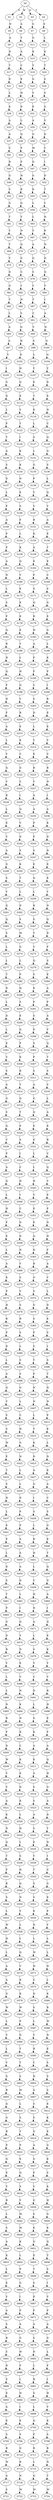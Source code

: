strict digraph  {
	S0 -> S1 [ label = G ];
	S0 -> S2 [ label = W ];
	S0 -> S3 [ label = D ];
	S0 -> S4 [ label = T ];
	S1 -> S5 [ label = N ];
	S2 -> S6 [ label = A ];
	S3 -> S7 [ label = G ];
	S4 -> S8 [ label = E ];
	S5 -> S9 [ label = A ];
	S6 -> S10 [ label = T ];
	S7 -> S11 [ label = G ];
	S8 -> S12 [ label = L ];
	S9 -> S13 [ label = D ];
	S10 -> S14 [ label = A ];
	S11 -> S15 [ label = K ];
	S12 -> S16 [ label = K ];
	S13 -> S17 [ label = T ];
	S14 -> S18 [ label = C ];
	S15 -> S19 [ label = V ];
	S16 -> S20 [ label = T ];
	S17 -> S21 [ label = D ];
	S18 -> S22 [ label = E ];
	S19 -> S23 [ label = G ];
	S20 -> S24 [ label = S ];
	S21 -> S25 [ label = L ];
	S22 -> S26 [ label = H ];
	S23 -> S27 [ label = V ];
	S24 -> S28 [ label = S ];
	S25 -> S29 [ label = E ];
	S26 -> S30 [ label = D ];
	S27 -> S31 [ label = E ];
	S28 -> S32 [ label = G ];
	S29 -> S33 [ label = A ];
	S30 -> S34 [ label = L ];
	S31 -> S35 [ label = A ];
	S32 -> S36 [ label = S ];
	S33 -> S37 [ label = A ];
	S34 -> S38 [ label = Q ];
	S35 -> S39 [ label = G ];
	S36 -> S40 [ label = D ];
	S37 -> S41 [ label = C ];
	S38 -> S42 [ label = F ];
	S39 -> S43 [ label = M ];
	S40 -> S44 [ label = Y ];
	S41 -> S45 [ label = R ];
	S42 -> S46 [ label = F ];
	S43 -> S47 [ label = Q ];
	S44 -> S48 [ label = I ];
	S45 -> S49 [ label = G ];
	S46 -> S50 [ label = H ];
	S47 -> S51 [ label = G ];
	S48 -> S52 [ label = D ];
	S49 -> S53 [ label = C ];
	S50 -> S54 [ label = K ];
	S51 -> S55 [ label = K ];
	S52 -> S56 [ label = T ];
	S53 -> S57 [ label = G ];
	S54 -> S58 [ label = Q ];
	S55 -> S59 [ label = L ];
	S56 -> S60 [ label = C ];
	S57 -> S61 [ label = T ];
	S58 -> S62 [ label = V ];
	S59 -> S63 [ label = L ];
	S60 -> S64 [ label = H ];
	S61 -> S65 [ label = Y ];
	S62 -> S66 [ label = N ];
	S63 -> S67 [ label = V ];
	S64 -> S68 [ label = R ];
	S65 -> S69 [ label = T ];
	S66 -> S70 [ label = Q ];
	S67 -> S71 [ label = A ];
	S68 -> S72 [ label = N ];
	S69 -> S73 [ label = V ];
	S70 -> S74 [ label = G ];
	S71 -> S75 [ label = Q ];
	S72 -> S76 [ label = D ];
	S73 -> S77 [ label = D ];
	S74 -> S78 [ label = C ];
	S75 -> S79 [ label = S ];
	S76 -> S80 [ label = Q ];
	S77 -> S81 [ label = G ];
	S78 -> S82 [ label = I ];
	S79 -> S83 [ label = V ];
	S80 -> S84 [ label = V ];
	S81 -> S85 [ label = T ];
	S82 -> S86 [ label = N ];
	S83 -> S87 [ label = T ];
	S84 -> S88 [ label = I ];
	S85 -> S89 [ label = L ];
	S86 -> S90 [ label = S ];
	S87 -> S91 [ label = C ];
	S88 -> S92 [ label = A ];
	S89 -> S93 [ label = A ];
	S90 -> S94 [ label = Q ];
	S91 -> S95 [ label = V ];
	S92 -> S96 [ label = D ];
	S93 -> S97 [ label = A ];
	S94 -> S98 [ label = H ];
	S95 -> S99 [ label = S ];
	S96 -> S100 [ label = G ];
	S97 -> S101 [ label = V ];
	S98 -> S102 [ label = K ];
	S99 -> S103 [ label = L ];
	S100 -> S104 [ label = Q ];
	S101 -> S105 [ label = I ];
	S102 -> S106 [ label = H ];
	S103 -> S107 [ label = Y ];
	S104 -> S108 [ label = Y ];
	S105 -> S109 [ label = G ];
	S106 -> S110 [ label = Q ];
	S107 -> S111 [ label = E ];
	S108 -> S112 [ label = D ];
	S109 -> S113 [ label = D ];
	S110 -> S114 [ label = E ];
	S111 -> S115 [ label = T ];
	S112 -> S116 [ label = E ];
	S113 -> S117 [ label = L ];
	S114 -> S118 [ label = V ];
	S115 -> S119 [ label = E ];
	S116 -> S120 [ label = N ];
	S117 -> S121 [ label = P ];
	S118 -> S122 [ label = T ];
	S119 -> S123 [ label = L ];
	S120 -> S124 [ label = C ];
	S121 -> S125 [ label = T ];
	S122 -> S126 [ label = I ];
	S123 -> S127 [ label = S ];
	S124 -> S128 [ label = Q ];
	S125 -> S129 [ label = A ];
	S126 -> S130 [ label = K ];
	S127 -> S131 [ label = L ];
	S128 -> S132 [ label = G ];
	S129 -> S133 [ label = S ];
	S130 -> S134 [ label = K ];
	S131 -> S135 [ label = G ];
	S132 -> S136 [ label = S ];
	S133 -> S137 [ label = D ];
	S134 -> S138 [ label = N ];
	S135 -> S139 [ label = P ];
	S136 -> S140 [ label = L ];
	S137 -> S141 [ label = L ];
	S138 -> S142 [ label = E ];
	S139 -> S143 [ label = V ];
	S140 -> S144 [ label = Q ];
	S141 -> S145 [ label = P ];
	S142 -> S146 [ label = S ];
	S143 -> S147 [ label = V ];
	S144 -> S148 [ label = V ];
	S145 -> S149 [ label = A ];
	S146 -> S150 [ label = F ];
	S147 -> S151 [ label = R ];
	S148 -> S152 [ label = A ];
	S149 -> S153 [ label = P ];
	S150 -> S154 [ label = L ];
	S151 -> S155 [ label = K ];
	S152 -> S156 [ label = E ];
	S153 -> S157 [ label = P ];
	S154 -> S158 [ label = K ];
	S155 -> S159 [ label = A ];
	S156 -> S160 [ label = T ];
	S157 -> S161 [ label = A ];
	S158 -> S162 [ label = Q ];
	S159 -> S163 [ label = E ];
	S160 -> S164 [ label = K ];
	S161 -> S165 [ label = N ];
	S162 -> S166 [ label = Y ];
	S163 -> S167 [ label = P ];
	S164 -> S168 [ label = C ];
	S165 -> S169 [ label = L ];
	S166 -> S170 [ label = E ];
	S167 -> S171 [ label = G ];
	S168 -> S172 [ label = S ];
	S169 -> S173 [ label = S ];
	S170 -> S174 [ label = E ];
	S171 -> S175 [ label = Q ];
	S172 -> S176 [ label = G ];
	S173 -> S177 [ label = P ];
	S174 -> S178 [ label = E ];
	S175 -> S179 [ label = R ];
	S176 -> S180 [ label = E ];
	S177 -> S181 [ label = Q ];
	S178 -> S182 [ label = E ];
	S179 -> S183 [ label = H ];
	S180 -> S184 [ label = G ];
	S181 -> S185 [ label = R ];
	S182 -> S186 [ label = T ];
	S183 -> S187 [ label = A ];
	S184 -> S188 [ label = L ];
	S185 -> S189 [ label = H ];
	S186 -> S190 [ label = L ];
	S187 -> S191 [ label = P ];
	S188 -> S192 [ label = K ];
	S189 -> S193 [ label = Q ];
	S190 -> S194 [ label = H ];
	S191 -> S195 [ label = F ];
	S192 -> S196 [ label = F ];
	S193 -> S197 [ label = F ];
	S194 -> S198 [ label = Q ];
	S195 -> S199 [ label = C ];
	S196 -> S200 [ label = I ];
	S197 -> S201 [ label = H ];
	S198 -> S202 [ label = V ];
	S199 -> S203 [ label = S ];
	S200 -> S204 [ label = R ];
	S201 -> S205 [ label = F ];
	S202 -> S206 [ label = R ];
	S203 -> S207 [ label = D ];
	S204 -> S208 [ label = E ];
	S205 -> S209 [ label = A ];
	S206 -> S210 [ label = E ];
	S207 -> S211 [ label = L ];
	S208 -> S212 [ label = E ];
	S209 -> S213 [ label = L ];
	S210 -> S214 [ label = K ];
	S211 -> S215 [ label = Y ];
	S212 -> S216 [ label = V ];
	S213 -> S217 [ label = V ];
	S214 -> S218 [ label = C ];
	S215 -> S219 [ label = E ];
	S216 -> S220 [ label = C ];
	S217 -> S221 [ label = Q ];
	S218 -> S222 [ label = G ];
	S219 -> S223 [ label = R ];
	S220 -> S224 [ label = R ];
	S221 -> S225 [ label = V ];
	S222 -> S226 [ label = C ];
	S223 -> S227 [ label = V ];
	S224 -> S228 [ label = N ];
	S225 -> S229 [ label = R ];
	S226 -> S230 [ label = I ];
	S227 -> S231 [ label = A ];
	S228 -> S232 [ label = I ];
	S229 -> S233 [ label = L ];
	S230 -> S234 [ label = Q ];
	S231 -> S235 [ label = A ];
	S232 -> S236 [ label = A ];
	S233 -> S237 [ label = E ];
	S234 -> S238 [ label = V ];
	S235 -> S239 [ label = P ];
	S236 -> S240 [ label = K ];
	S237 -> S241 [ label = V ];
	S238 -> S242 [ label = D ];
	S239 -> S243 [ label = P ];
	S240 -> S244 [ label = D ];
	S241 -> S245 [ label = A ];
	S242 -> S246 [ label = S ];
	S243 -> S247 [ label = S ];
	S244 -> S248 [ label = N ];
	S245 -> S249 [ label = G ];
	S246 -> S250 [ label = K ];
	S247 -> S251 [ label = E ];
	S248 -> S252 [ label = E ];
	S249 -> S253 [ label = S ];
	S250 -> S254 [ label = T ];
	S251 -> S255 [ label = Q ];
	S252 -> S256 [ label = K ];
	S253 -> S257 [ label = Y ];
	S254 -> S258 [ label = L ];
	S255 -> S259 [ label = L ];
	S256 -> S260 [ label = Y ];
	S257 -> S261 [ label = Q ];
	S258 -> S262 [ label = D ];
	S259 -> S263 [ label = R ];
	S260 -> S264 [ label = N ];
	S261 -> S265 [ label = Q ];
	S262 -> S266 [ label = S ];
	S263 -> S267 [ label = S ];
	S264 -> S268 [ label = Q ];
	S265 -> S269 [ label = S ];
	S266 -> S270 [ label = M ];
	S267 -> S271 [ label = T ];
	S268 -> S272 [ label = D ];
	S269 -> S273 [ label = L ];
	S270 -> S274 [ label = G ];
	S271 -> S275 [ label = V ];
	S272 -> S276 [ label = F ];
	S273 -> S277 [ label = L ];
	S274 -> S278 [ label = L ];
	S275 -> S279 [ label = Q ];
	S276 -> S280 [ label = S ];
	S277 -> S281 [ label = T ];
	S278 -> S282 [ label = P ];
	S279 -> S283 [ label = S ];
	S280 -> S284 [ label = E ];
	S281 -> S285 [ label = D ];
	S282 -> S286 [ label = H ];
	S283 -> S287 [ label = E ];
	S284 -> S288 [ label = A ];
	S285 -> S289 [ label = L ];
	S286 -> S290 [ label = S ];
	S287 -> S291 [ label = P ];
	S288 -> S292 [ label = P ];
	S289 -> S293 [ label = D ];
	S290 -> S294 [ label = K ];
	S291 -> S295 [ label = S ];
	S292 -> S296 [ label = A ];
	S293 -> S297 [ label = L ];
	S294 -> S298 [ label = Q ];
	S295 -> S299 [ label = E ];
	S296 -> S300 [ label = V ];
	S297 -> S301 [ label = E ];
	S298 -> S302 [ label = F ];
	S299 -> S303 [ label = S ];
	S300 -> S304 [ label = Q ];
	S301 -> S305 [ label = V ];
	S302 -> S306 [ label = K ];
	S303 -> S307 [ label = P ];
	S304 -> S308 [ label = T ];
	S305 -> S309 [ label = S ];
	S306 -> S310 [ label = R ];
	S307 -> S311 [ label = S ];
	S308 -> S312 [ label = S ];
	S309 -> S313 [ label = A ];
	S310 -> S314 [ label = T ];
	S311 -> S315 [ label = A ];
	S312 -> S316 [ label = S ];
	S313 -> S317 [ label = G ];
	S314 -> S318 [ label = Q ];
	S315 -> S319 [ label = G ];
	S316 -> S320 [ label = L ];
	S317 -> S321 [ label = S ];
	S318 -> S322 [ label = T ];
	S319 -> S323 [ label = Q ];
	S320 -> S324 [ label = A ];
	S321 -> S325 [ label = Q ];
	S322 -> S326 [ label = E ];
	S323 -> S327 [ label = E ];
	S324 -> S328 [ label = E ];
	S325 -> S329 [ label = V ];
	S326 -> S330 [ label = S ];
	S327 -> S331 [ label = G ];
	S328 -> S332 [ label = R ];
	S329 -> S333 [ label = P ];
	S330 -> S334 [ label = I ];
	S331 -> S335 [ label = L ];
	S332 -> S336 [ label = C ];
	S333 -> S337 [ label = A ];
	S334 -> S338 [ label = C ];
	S335 -> S339 [ label = L ];
	S336 -> S340 [ label = Q ];
	S337 -> S341 [ label = Q ];
	S338 -> S342 [ label = H ];
	S339 -> S343 [ label = H ];
	S340 -> S344 [ label = V ];
	S341 -> S345 [ label = L ];
	S342 -> S346 [ label = I ];
	S343 -> S347 [ label = V ];
	S344 -> S348 [ label = E ];
	S345 -> S349 [ label = H ];
	S346 -> S350 [ label = C ];
	S347 -> S351 [ label = E ];
	S348 -> S352 [ label = F ];
	S349 -> S353 [ label = F ];
	S350 -> S354 [ label = D ];
	S351 -> S355 [ label = E ];
	S352 -> S356 [ label = N ];
	S353 -> S357 [ label = E ];
	S354 -> S358 [ label = D ];
	S355 -> S359 [ label = Q ];
	S356 -> S360 [ label = H ];
	S357 -> S361 [ label = L ];
	S358 -> S362 [ label = N ];
	S359 -> S363 [ label = D ];
	S360 -> S364 [ label = F ];
	S361 -> S365 [ label = A ];
	S362 -> S366 [ label = V ];
	S363 -> S367 [ label = R ];
	S364 -> S368 [ label = A ];
	S365 -> S369 [ label = K ];
	S366 -> S370 [ label = S ];
	S367 -> S371 [ label = G ];
	S368 -> S372 [ label = V ];
	S369 -> S373 [ label = P ];
	S370 -> S374 [ label = V ];
	S371 -> S375 [ label = S ];
	S372 -> S376 [ label = L ];
	S373 -> S377 [ label = H ];
	S374 -> S378 [ label = S ];
	S375 -> S379 [ label = G ];
	S376 -> S380 [ label = D ];
	S377 -> S381 [ label = R ];
	S378 -> S382 [ label = R ];
	S379 -> S383 [ label = S ];
	S380 -> S384 [ label = E ];
	S381 -> S385 [ label = P ];
	S382 -> S386 [ label = S ];
	S383 -> S387 [ label = F ];
	S384 -> S388 [ label = S ];
	S385 -> S389 [ label = D ];
	S386 -> S390 [ label = L ];
	S387 -> S391 [ label = S ];
	S388 -> S392 [ label = I ];
	S389 -> S393 [ label = L ];
	S390 -> S394 [ label = S ];
	S391 -> S395 [ label = T ];
	S392 -> S396 [ label = S ];
	S393 -> S397 [ label = A ];
	S394 -> S398 [ label = S ];
	S395 -> S399 [ label = P ];
	S396 -> S400 [ label = T ];
	S397 -> S401 [ label = Q ];
	S398 -> S402 [ label = G ];
	S399 -> S403 [ label = N ];
	S400 -> S404 [ label = N ];
	S401 -> S405 [ label = V ];
	S402 -> S406 [ label = L ];
	S403 -> S407 [ label = N ];
	S404 -> S408 [ label = N ];
	S405 -> S409 [ label = S ];
	S406 -> S410 [ label = C ];
	S407 -> S411 [ label = L ];
	S408 -> S412 [ label = P ];
	S409 -> S413 [ label = S ];
	S410 -> S414 [ label = H ];
	S411 -> S415 [ label = T ];
	S412 -> S416 [ label = K ];
	S413 -> S417 [ label = W ];
	S414 -> S418 [ label = G ];
	S415 -> S419 [ label = K ];
	S416 -> S420 [ label = L ];
	S417 -> S421 [ label = P ];
	S418 -> S422 [ label = N ];
	S419 -> S423 [ label = D ];
	S420 -> S424 [ label = N ];
	S421 -> S425 [ label = T ];
	S422 -> S426 [ label = L ];
	S423 -> S427 [ label = A ];
	S424 -> S428 [ label = K ];
	S425 -> S429 [ label = S ];
	S426 -> S430 [ label = L ];
	S427 -> S431 [ label = G ];
	S428 -> S432 [ label = A ];
	S429 -> S433 [ label = H ];
	S430 -> S434 [ label = D ];
	S431 -> S435 [ label = I ];
	S432 -> S436 [ label = C ];
	S433 -> S437 [ label = L ];
	S434 -> S438 [ label = P ];
	S435 -> S439 [ label = S ];
	S436 -> S440 [ label = S ];
	S437 -> S441 [ label = E ];
	S438 -> S442 [ label = P ];
	S439 -> S443 [ label = L ];
	S440 -> S444 [ label = G ];
	S441 -> S445 [ label = P ];
	S442 -> S446 [ label = A ];
	S443 -> S447 [ label = R ];
	S444 -> S448 [ label = E ];
	S445 -> S449 [ label = L ];
	S446 -> S450 [ label = A ];
	S447 -> S451 [ label = H ];
	S448 -> S452 [ label = T ];
	S449 -> S453 [ label = D ];
	S450 -> S454 [ label = A ];
	S451 -> S455 [ label = L ];
	S452 -> S456 [ label = Q ];
	S453 -> S457 [ label = S ];
	S454 -> S458 [ label = D ];
	S455 -> S459 [ label = V ];
	S456 -> S460 [ label = G ];
	S457 -> S461 [ label = T ];
	S458 -> S462 [ label = L ];
	S459 -> S463 [ label = H ];
	S460 -> S464 [ label = A ];
	S461 -> S465 [ label = P ];
	S462 -> S466 [ label = I ];
	S463 -> S467 [ label = N ];
	S464 -> S468 [ label = I ];
	S465 -> S469 [ label = G ];
	S466 -> S470 [ label = Q ];
	S467 -> S471 [ label = A ];
	S468 -> S472 [ label = Q ];
	S469 -> S473 [ label = D ];
	S470 -> S474 [ label = Y ];
	S471 -> S475 [ label = L ];
	S472 -> S476 [ label = E ];
	S473 -> S477 [ label = R ];
	S474 -> S478 [ label = D ];
	S475 -> S479 [ label = S ];
	S476 -> S480 [ label = K ];
	S477 -> S481 [ label = V ];
	S478 -> S482 [ label = E ];
	S479 -> S483 [ label = V ];
	S480 -> S484 [ label = Y ];
	S481 -> S485 [ label = L ];
	S482 -> S486 [ label = V ];
	S483 -> S487 [ label = C ];
	S484 -> S488 [ label = V ];
	S485 -> S489 [ label = L ];
	S486 -> S490 [ label = N ];
	S487 -> S491 [ label = D ];
	S488 -> S492 [ label = R ];
	S489 -> S493 [ label = N ];
	S490 -> S494 [ label = K ];
	S491 -> S495 [ label = L ];
	S492 -> S496 [ label = H ];
	S493 -> S497 [ label = R ];
	S494 -> S498 [ label = N ];
	S495 -> S499 [ label = G ];
	S496 -> S500 [ label = E ];
	S497 -> S501 [ label = F ];
	S498 -> S502 [ label = K ];
	S499 -> S503 [ label = K ];
	S500 -> S504 [ label = F ];
	S501 -> S505 [ label = D ];
	S502 -> S506 [ label = C ];
	S503 -> S507 [ label = A ];
	S504 -> S508 [ label = A ];
	S505 -> S509 [ label = W ];
	S506 -> S510 [ label = K ];
	S507 -> S511 [ label = K ];
	S508 -> S512 [ label = Q ];
	S509 -> S513 [ label = V ];
	S510 -> S514 [ label = E ];
	S511 -> S515 [ label = A ];
	S512 -> S516 [ label = H ];
	S513 -> S517 [ label = V ];
	S514 -> S518 [ label = D ];
	S515 -> S519 [ label = S ];
	S516 -> S520 [ label = G ];
	S517 -> S521 [ label = A ];
	S518 -> S522 [ label = K ];
	S519 -> S523 [ label = S ];
	S520 -> S524 [ label = A ];
	S521 -> S525 [ label = K ];
	S522 -> S526 [ label = L ];
	S523 -> S527 [ label = A ];
	S524 -> S528 [ label = D ];
	S525 -> S529 [ label = N ];
	S526 -> S530 [ label = H ];
	S527 -> S531 [ label = S ];
	S528 -> S532 [ label = T ];
	S529 -> S533 [ label = Q ];
	S530 -> S534 [ label = L ];
	S531 -> S535 [ label = E ];
	S532 -> S536 [ label = N ];
	S533 -> S537 [ label = T ];
	S534 -> S538 [ label = S ];
	S535 -> S539 [ label = T ];
	S536 -> S540 [ label = I ];
	S537 -> S541 [ label = F ];
	S538 -> S542 [ label = H ];
	S539 -> S543 [ label = T ];
	S540 -> S544 [ label = C ];
	S541 -> S545 [ label = R ];
	S542 -> S546 [ label = Q ];
	S543 -> S547 [ label = S ];
	S544 -> S548 [ label = G ];
	S545 -> S549 [ label = S ];
	S546 -> S550 [ label = N ];
	S547 -> S551 [ label = V ];
	S548 -> S552 [ label = E ];
	S549 -> S553 [ label = L ];
	S550 -> S554 [ label = Y ];
	S551 -> S555 [ label = K ];
	S552 -> S556 [ label = P ];
	S553 -> S557 [ label = W ];
	S554 -> S558 [ label = L ];
	S555 -> S559 [ label = D ];
	S556 -> S560 [ label = Y ];
	S557 -> S561 [ label = H ];
	S558 -> S562 [ label = L ];
	S559 -> S563 [ label = L ];
	S560 -> S564 [ label = L ];
	S561 -> S565 [ label = L ];
	S562 -> S566 [ label = Q ];
	S563 -> S567 [ label = W ];
	S564 -> S568 [ label = L ];
	S565 -> S569 [ label = A ];
	S566 -> S570 [ label = V ];
	S567 -> S571 [ label = H ];
	S568 -> S572 [ label = H ];
	S569 -> S573 [ label = A ];
	S570 -> S574 [ label = K ];
	S571 -> S575 [ label = C ];
	S572 -> S576 [ label = L ];
	S573 -> S577 [ label = G ];
	S574 -> S578 [ label = K ];
	S575 -> S579 [ label = D ];
	S576 -> S580 [ label = K ];
	S577 -> S581 [ label = W ];
	S578 -> S582 [ label = W ];
	S579 -> S583 [ label = S ];
	S580 -> S584 [ label = R ];
	S581 -> S585 [ label = L ];
	S582 -> S586 [ label = P ];
	S583 -> S587 [ label = L ];
	S584 -> S588 [ label = W ];
	S585 -> S589 [ label = V ];
	S586 -> S590 [ label = D ];
	S587 -> S591 [ label = V ];
	S588 -> S592 [ label = N ];
	S589 -> S593 [ label = L ];
	S590 -> S594 [ label = T ];
	S591 -> S595 [ label = R ];
	S592 -> S596 [ label = E ];
	S593 -> S597 [ label = V ];
	S594 -> S598 [ label = T ];
	S595 -> S599 [ label = C ];
	S596 -> S600 [ label = S ];
	S597 -> S601 [ label = G ];
	S598 -> S602 [ label = S ];
	S599 -> S603 [ label = H ];
	S600 -> S604 [ label = S ];
	S601 -> S605 [ label = R ];
	S602 -> S606 [ label = M ];
	S603 -> S607 [ label = A ];
	S604 -> S608 [ label = S ];
	S605 -> S609 [ label = Q ];
	S606 -> S610 [ label = L ];
	S607 -> S611 [ label = S ];
	S608 -> S612 [ label = E ];
	S609 -> S613 [ label = G ];
	S610 -> S614 [ label = S ];
	S611 -> S615 [ label = S ];
	S612 -> S616 [ label = K ];
	S613 -> S617 [ label = R ];
	S614 -> S618 [ label = T ];
	S615 -> S619 [ label = G ];
	S616 -> S620 [ label = E ];
	S617 -> S621 [ label = P ];
	S618 -> S622 [ label = P ];
	S619 -> S623 [ label = A ];
	S620 -> S624 [ label = G ];
	S621 -> S625 [ label = Q ];
	S622 -> S626 [ label = E ];
	S623 -> S627 [ label = G ];
	S624 -> S628 [ label = K ];
	S625 -> S629 [ label = E ];
	S626 -> S630 [ label = Q ];
	S627 -> S631 [ label = F ];
	S628 -> S632 [ label = S ];
	S629 -> S633 [ label = V ];
	S630 -> S634 [ label = S ];
	S631 -> S635 [ label = V ];
	S632 -> S636 [ label = K ];
	S633 -> S637 [ label = R ];
	S634 -> S638 [ label = V ];
	S635 -> S639 [ label = G ];
	S636 -> S640 [ label = H ];
	S637 -> S641 [ label = L ];
	S638 -> S642 [ label = M ];
	S639 -> S643 [ label = S ];
	S640 -> S644 [ label = G ];
	S641 -> S645 [ label = S ];
	S642 -> S646 [ label = M ];
	S643 -> S647 [ label = E ];
	S644 -> S648 [ label = K ];
	S645 -> S649 [ label = A ];
	S646 -> S650 [ label = K ];
	S647 -> S651 [ label = G ];
	S648 -> S652 [ label = Q ];
	S649 -> S653 [ label = K ];
	S650 -> S654 [ label = L ];
	S651 -> S655 [ label = E ];
	S652 -> S656 [ label = T ];
	S653 -> S657 [ label = L ];
	S654 -> S658 [ label = P ];
	S655 -> S659 [ label = T ];
	S656 -> S660 [ label = S ];
	S657 -> S661 [ label = E ];
	S658 -> S662 [ label = G ];
	S659 -> S663 [ label = S ];
	S660 -> S664 [ label = I ];
	S661 -> S665 [ label = V ];
	S662 -> S666 [ label = I ];
	S663 -> S667 [ label = E ];
	S664 -> S668 [ label = V ];
	S665 -> S669 [ label = A ];
	S666 -> S670 [ label = P ];
	S667 -> S671 [ label = P ];
	S668 -> S672 [ label = P ];
	S669 -> S673 [ label = S ];
	S670 -> S674 [ label = A ];
	S671 -> S675 [ label = A ];
	S672 -> S676 [ label = A ];
	S673 -> S677 [ label = R ];
	S674 -> S678 [ label = G ];
	S675 -> S679 [ label = S ];
	S676 -> S680 [ label = G ];
	S677 -> S681 [ label = C ];
	S678 -> S682 [ label = W ];
	S679 -> S683 [ label = N ];
	S680 -> S684 [ label = L ];
	S681 -> S685 [ label = R ];
	S682 -> S686 [ label = F ];
	S683 -> S687 [ label = L ];
	S684 -> S688 [ label = F ];
	S685 -> S689 [ label = S ];
	S686 -> S690 [ label = I ];
	S687 -> S691 [ label = R ];
	S688 -> S692 [ label = I ];
	S689 -> S693 [ label = E ];
	S690 -> S694 [ label = H ];
	S691 -> S695 [ label = G ];
	S692 -> S696 [ label = H ];
	S693 -> S697 [ label = A ];
	S694 -> S698 [ label = I ];
	S695 -> S699 [ label = L ];
	S696 -> S700 [ label = V ];
	S697 -> S701 [ label = E ];
	S698 -> S702 [ label = E ];
	S699 -> S703 [ label = Q ];
	S700 -> S704 [ label = K ];
	S701 -> S705 [ label = S ];
	S702 -> S706 [ label = S ];
	S703 -> S707 [ label = F ];
	S704 -> S708 [ label = S ];
	S705 -> S709 [ label = R ];
	S706 -> S710 [ label = G ];
	S707 -> S711 [ label = R ];
	S708 -> S712 [ label = R ];
	S709 -> S713 [ label = W ];
	S710 -> S714 [ label = R ];
	S711 -> S715 [ label = L ];
	S712 -> S716 [ label = N ];
	S713 -> S717 [ label = A ];
	S714 -> S718 [ label = N ];
	S715 -> S719 [ label = Q ];
	S716 -> S720 [ label = T ];
	S717 -> S721 [ label = S ];
	S718 -> S722 [ label = M ];
	S719 -> S723 [ label = M ];
	S720 -> S724 [ label = M ];
}
